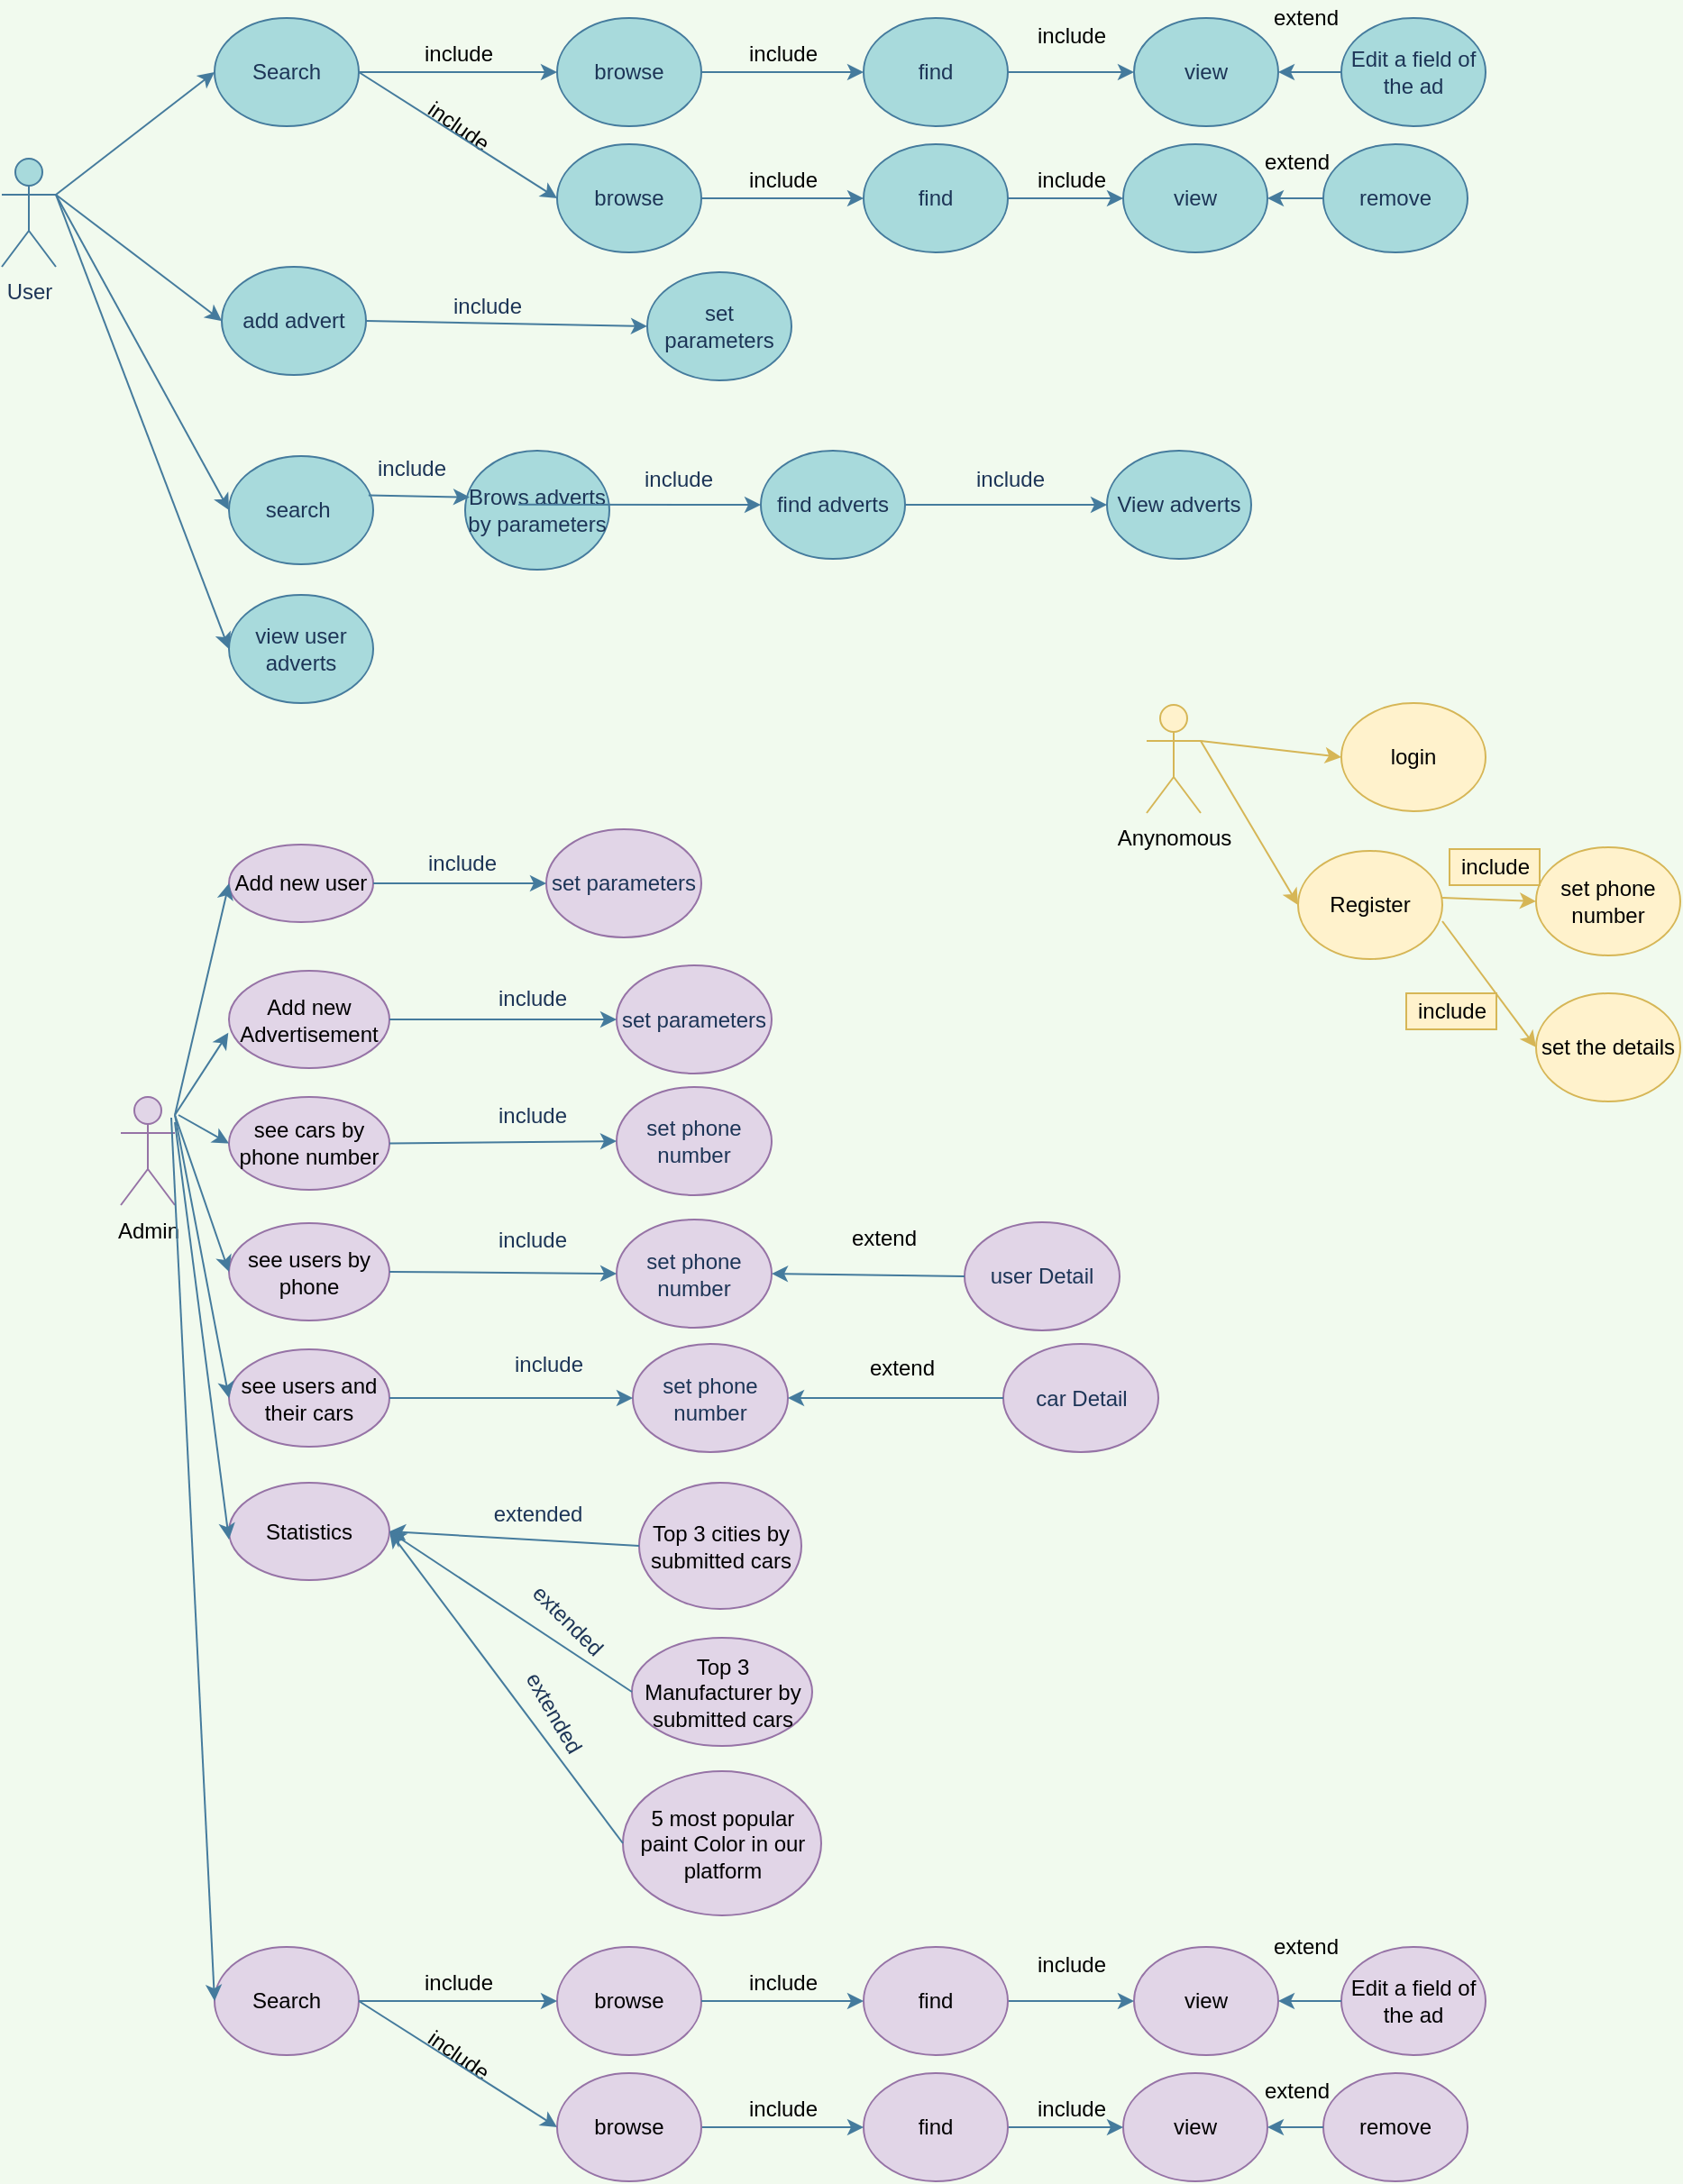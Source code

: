 <mxfile version="14.8.2" type="github">
  <diagram id="tswVuwicUbU1k4SYGEqR" name="Page-1">
    <mxGraphModel dx="1221" dy="522" grid="1" gridSize="10" guides="1" tooltips="1" connect="1" arrows="1" fold="1" page="1" pageScale="1" pageWidth="850" pageHeight="1100" background="#F1FAEE" math="0" shadow="0">
      <root>
        <mxCell id="0" />
        <mxCell id="1" parent="0" />
        <mxCell id="bs741uLaWHL2bu_HKlmw-3" value="User" style="shape=umlActor;verticalLabelPosition=bottom;verticalAlign=top;html=1;outlineConnect=0;fillColor=#A8DADC;strokeColor=#457B9D;fontColor=#1D3557;" parent="1" vertex="1">
          <mxGeometry x="102" y="88" width="30" height="60" as="geometry" />
        </mxCell>
        <mxCell id="bs741uLaWHL2bu_HKlmw-4" value="Admin" style="shape=umlActor;verticalLabelPosition=bottom;verticalAlign=top;html=1;outlineConnect=0;fillColor=#e1d5e7;strokeColor=#9673a6;" parent="1" vertex="1">
          <mxGeometry x="168" y="608.5" width="30" height="60" as="geometry" />
        </mxCell>
        <mxCell id="bs741uLaWHL2bu_HKlmw-12" value="Add new user" style="ellipse;whiteSpace=wrap;html=1;fillColor=#e1d5e7;strokeColor=#9673a6;" parent="1" vertex="1">
          <mxGeometry x="228" y="468.5" width="80" height="43" as="geometry" />
        </mxCell>
        <mxCell id="bs741uLaWHL2bu_HKlmw-13" value="Add new Advertisement" style="ellipse;whiteSpace=wrap;html=1;fillColor=#e1d5e7;strokeColor=#9673a6;" parent="1" vertex="1">
          <mxGeometry x="228" y="538.5" width="89" height="54" as="geometry" />
        </mxCell>
        <mxCell id="bs741uLaWHL2bu_HKlmw-14" value="see cars by phone number" style="ellipse;whiteSpace=wrap;html=1;fillColor=#e1d5e7;strokeColor=#9673a6;" parent="1" vertex="1">
          <mxGeometry x="228" y="608.5" width="89" height="51.5" as="geometry" />
        </mxCell>
        <mxCell id="bs741uLaWHL2bu_HKlmw-15" value="see users by phone" style="ellipse;whiteSpace=wrap;html=1;fillColor=#e1d5e7;strokeColor=#9673a6;" parent="1" vertex="1">
          <mxGeometry x="228" y="678.5" width="89" height="54" as="geometry" />
        </mxCell>
        <mxCell id="bs741uLaWHL2bu_HKlmw-16" value="see users and their cars" style="ellipse;whiteSpace=wrap;html=1;fillColor=#e1d5e7;strokeColor=#9673a6;" parent="1" vertex="1">
          <mxGeometry x="228" y="748.5" width="89" height="54" as="geometry" />
        </mxCell>
        <mxCell id="bs741uLaWHL2bu_HKlmw-18" value="Register" style="ellipse;whiteSpace=wrap;html=1;fillColor=#fff2cc;strokeColor=#d6b656;" parent="1" vertex="1">
          <mxGeometry x="821" y="472" width="80" height="60" as="geometry" />
        </mxCell>
        <mxCell id="bs741uLaWHL2bu_HKlmw-20" value="add advert" style="ellipse;whiteSpace=wrap;html=1;fillColor=#A8DADC;strokeColor=#457B9D;fontColor=#1D3557;" parent="1" vertex="1">
          <mxGeometry x="224" y="148" width="80" height="60" as="geometry" />
        </mxCell>
        <mxCell id="bs741uLaWHL2bu_HKlmw-21" value="search&amp;nbsp;" style="ellipse;whiteSpace=wrap;html=1;fillColor=#A8DADC;strokeColor=#457B9D;fontColor=#1D3557;" parent="1" vertex="1">
          <mxGeometry x="228" y="253" width="80" height="60" as="geometry" />
        </mxCell>
        <mxCell id="bs741uLaWHL2bu_HKlmw-25" value="" style="endArrow=classic;html=1;entryX=0;entryY=0.5;entryDx=0;entryDy=0;exitX=1;exitY=0.333;exitDx=0;exitDy=0;labelBackgroundColor=#F1FAEE;strokeColor=#457B9D;fontColor=#1D3557;exitPerimeter=0;" parent="1" source="bs741uLaWHL2bu_HKlmw-3" target="Sk61M5sw2czVdU3ApHa5-73" edge="1">
          <mxGeometry width="50" height="50" relative="1" as="geometry">
            <mxPoint x="186" y="110" as="sourcePoint" />
            <mxPoint x="215" y="50" as="targetPoint" />
          </mxGeometry>
        </mxCell>
        <mxCell id="bs741uLaWHL2bu_HKlmw-29" value="" style="endArrow=classic;html=1;entryX=0;entryY=0.5;entryDx=0;entryDy=0;exitX=1;exitY=0.333;exitDx=0;exitDy=0;labelBackgroundColor=#F1FAEE;strokeColor=#457B9D;fontColor=#1D3557;exitPerimeter=0;" parent="1" source="bs741uLaWHL2bu_HKlmw-3" target="bs741uLaWHL2bu_HKlmw-20" edge="1">
          <mxGeometry width="50" height="50" relative="1" as="geometry">
            <mxPoint x="186" y="110" as="sourcePoint" />
            <mxPoint x="286.72" y="80" as="targetPoint" />
          </mxGeometry>
        </mxCell>
        <mxCell id="bs741uLaWHL2bu_HKlmw-30" value="" style="endArrow=classic;html=1;exitX=1;exitY=0.333;exitDx=0;exitDy=0;entryX=0;entryY=0.5;entryDx=0;entryDy=0;labelBackgroundColor=#F1FAEE;strokeColor=#457B9D;fontColor=#1D3557;exitPerimeter=0;" parent="1" source="bs741uLaWHL2bu_HKlmw-3" target="bs741uLaWHL2bu_HKlmw-21" edge="1">
          <mxGeometry width="50" height="50" relative="1" as="geometry">
            <mxPoint x="186" y="110" as="sourcePoint" />
            <mxPoint x="251.0" y="170.5" as="targetPoint" />
          </mxGeometry>
        </mxCell>
        <mxCell id="bs741uLaWHL2bu_HKlmw-36" value="" style="endArrow=classic;html=1;labelBackgroundColor=#F1FAEE;strokeColor=#d6b656;fontColor=#1D3557;entryX=0;entryY=0.5;entryDx=0;entryDy=0;exitX=1;exitY=0.333;exitDx=0;exitDy=0;exitPerimeter=0;fillColor=#fff2cc;" parent="1" target="DUVo78RTMQmbti6cE1o_-12" edge="1" source="DUVo78RTMQmbti6cE1o_-9">
          <mxGeometry width="50" height="50" relative="1" as="geometry">
            <mxPoint x="785" y="420" as="sourcePoint" />
            <mxPoint x="825" y="422" as="targetPoint" />
          </mxGeometry>
        </mxCell>
        <mxCell id="bs741uLaWHL2bu_HKlmw-37" value="view" style="ellipse;whiteSpace=wrap;html=1;fillColor=#A8DADC;strokeColor=#457B9D;fontColor=#1D3557;" parent="1" vertex="1">
          <mxGeometry x="730" y="10" width="80" height="60" as="geometry" />
        </mxCell>
        <mxCell id="bs741uLaWHL2bu_HKlmw-39" value="" style="endArrow=classic;html=1;exitX=1;exitY=0.5;exitDx=0;exitDy=0;labelBackgroundColor=#F1FAEE;strokeColor=#457B9D;fontColor=#1D3557;entryX=0;entryY=0.5;entryDx=0;entryDy=0;" parent="1" source="Sk61M5sw2czVdU3ApHa5-71" target="bs741uLaWHL2bu_HKlmw-37" edge="1">
          <mxGeometry width="50" height="50" relative="1" as="geometry">
            <mxPoint x="380" y="45" as="sourcePoint" />
            <mxPoint x="540" y="40" as="targetPoint" />
          </mxGeometry>
        </mxCell>
        <mxCell id="bs741uLaWHL2bu_HKlmw-41" value="include" style="text;html=1;align=center;verticalAlign=middle;resizable=0;points=[];autosize=1;rotation=0;" parent="1" vertex="1">
          <mxGeometry x="670" y="10" width="50" height="20" as="geometry" />
        </mxCell>
        <mxCell id="bs741uLaWHL2bu_HKlmw-51" value="set parameters" style="ellipse;whiteSpace=wrap;html=1;fillColor=#A8DADC;strokeColor=#457B9D;fontColor=#1D3557;" parent="1" vertex="1">
          <mxGeometry x="460" y="151" width="80" height="60" as="geometry" />
        </mxCell>
        <mxCell id="bs741uLaWHL2bu_HKlmw-55" value="" style="endArrow=classic;html=1;entryX=0;entryY=0.5;entryDx=0;entryDy=0;exitX=1;exitY=0.5;exitDx=0;exitDy=0;labelBackgroundColor=#F1FAEE;strokeColor=#457B9D;fontColor=#1D3557;" parent="1" source="bs741uLaWHL2bu_HKlmw-20" target="bs741uLaWHL2bu_HKlmw-51" edge="1">
          <mxGeometry width="50" height="50" relative="1" as="geometry">
            <mxPoint x="389" y="180" as="sourcePoint" />
            <mxPoint x="488" y="248" as="targetPoint" />
          </mxGeometry>
        </mxCell>
        <mxCell id="bs741uLaWHL2bu_HKlmw-56" value="include" style="text;html=1;align=center;verticalAlign=middle;resizable=0;points=[];autosize=1;strokeColor=none;rotation=0;fontColor=#1D3557;" parent="1" vertex="1">
          <mxGeometry x="304" y="250" width="50" height="20" as="geometry" />
        </mxCell>
        <mxCell id="Sk61M5sw2czVdU3ApHa5-1" value="Brows adverts by parameters" style="ellipse;whiteSpace=wrap;html=1;fillColor=#A8DADC;strokeColor=#457B9D;fontColor=#1D3557;" parent="1" vertex="1">
          <mxGeometry x="359" y="250" width="80" height="66" as="geometry" />
        </mxCell>
        <mxCell id="Sk61M5sw2czVdU3ApHa5-3" value="find adverts" style="ellipse;whiteSpace=wrap;html=1;fillColor=#A8DADC;strokeColor=#457B9D;fontColor=#1D3557;" parent="1" vertex="1">
          <mxGeometry x="523" y="250" width="80" height="60" as="geometry" />
        </mxCell>
        <mxCell id="Sk61M5sw2czVdU3ApHa5-5" value="" style="endArrow=classic;html=1;exitX=1;exitY=0.5;exitDx=0;exitDy=0;labelBackgroundColor=#F1FAEE;strokeColor=#457B9D;fontColor=#1D3557;entryX=0;entryY=0.5;entryDx=0;entryDy=0;" parent="1" edge="1" target="Sk61M5sw2czVdU3ApHa5-3">
          <mxGeometry width="50" height="50" relative="1" as="geometry">
            <mxPoint x="388.5" y="279.86" as="sourcePoint" />
            <mxPoint x="428.5" y="280" as="targetPoint" />
          </mxGeometry>
        </mxCell>
        <mxCell id="Sk61M5sw2czVdU3ApHa5-6" value="include" style="text;html=1;align=center;verticalAlign=middle;resizable=0;points=[];autosize=1;strokeColor=none;rotation=0;fontColor=#1D3557;" parent="1" vertex="1">
          <mxGeometry x="452" y="256" width="50" height="20" as="geometry" />
        </mxCell>
        <mxCell id="Sk61M5sw2czVdU3ApHa5-7" value="include" style="text;html=1;align=center;verticalAlign=middle;resizable=0;points=[];autosize=1;strokeColor=none;rotation=0;fontColor=#1D3557;" parent="1" vertex="1">
          <mxGeometry x="346" y="160" width="50" height="20" as="geometry" />
        </mxCell>
        <mxCell id="Sk61M5sw2czVdU3ApHa5-8" value="" style="endArrow=classic;html=1;exitX=0.968;exitY=0.363;exitDx=0;exitDy=0;labelBackgroundColor=#F1FAEE;strokeColor=#457B9D;fontColor=#1D3557;entryX=0.031;entryY=0.391;entryDx=0;entryDy=0;entryPerimeter=0;exitPerimeter=0;" parent="1" target="Sk61M5sw2czVdU3ApHa5-1" edge="1" source="bs741uLaWHL2bu_HKlmw-21">
          <mxGeometry width="50" height="50" relative="1" as="geometry">
            <mxPoint x="259" y="300" as="sourcePoint" />
            <mxPoint x="330" y="304" as="targetPoint" />
          </mxGeometry>
        </mxCell>
        <mxCell id="Sk61M5sw2czVdU3ApHa5-9" value="View adverts" style="ellipse;whiteSpace=wrap;html=1;fillColor=#A8DADC;strokeColor=#457B9D;fontColor=#1D3557;" parent="1" vertex="1">
          <mxGeometry x="715" y="250" width="80" height="60" as="geometry" />
        </mxCell>
        <mxCell id="Sk61M5sw2czVdU3ApHa5-10" value="" style="endArrow=classic;html=1;exitX=1;exitY=0.5;exitDx=0;exitDy=0;labelBackgroundColor=#F1FAEE;strokeColor=#457B9D;fontColor=#1D3557;entryX=0;entryY=0.5;entryDx=0;entryDy=0;" parent="1" source="Sk61M5sw2czVdU3ApHa5-3" target="Sk61M5sw2czVdU3ApHa5-9" edge="1">
          <mxGeometry width="50" height="50" relative="1" as="geometry">
            <mxPoint x="448.5" y="325.76" as="sourcePoint" />
            <mxPoint x="468.5" y="356" as="targetPoint" />
          </mxGeometry>
        </mxCell>
        <mxCell id="Sk61M5sw2czVdU3ApHa5-12" value="set&amp;nbsp;phone number" style="ellipse;whiteSpace=wrap;html=1;fillColor=#fff2cc;strokeColor=#d6b656;" parent="1" vertex="1">
          <mxGeometry x="953" y="470" width="80" height="60" as="geometry" />
        </mxCell>
        <mxCell id="Sk61M5sw2czVdU3ApHa5-14" value="" style="endArrow=classic;html=1;labelBackgroundColor=#F1FAEE;strokeColor=#d6b656;fontColor=#1D3557;exitX=1;exitY=0.5;exitDx=0;exitDy=0;entryX=0;entryY=0.5;entryDx=0;entryDy=0;fillColor=#fff2cc;" parent="1" target="Sk61M5sw2czVdU3ApHa5-12" edge="1">
          <mxGeometry width="50" height="50" relative="1" as="geometry">
            <mxPoint x="901" y="498" as="sourcePoint" />
            <mxPoint x="953" y="507" as="targetPoint" />
          </mxGeometry>
        </mxCell>
        <mxCell id="Sk61M5sw2czVdU3ApHa5-15" value="include" style="text;html=1;align=center;verticalAlign=middle;resizable=0;points=[];autosize=1;strokeColor=#d6b656;rotation=0;fillColor=#fff2cc;" parent="1" vertex="1">
          <mxGeometry x="905" y="471" width="50" height="20" as="geometry" />
        </mxCell>
        <mxCell id="Sk61M5sw2czVdU3ApHa5-16" value="set the details" style="ellipse;whiteSpace=wrap;html=1;fillColor=#fff2cc;strokeColor=#d6b656;" parent="1" vertex="1">
          <mxGeometry x="953" y="551" width="80" height="60" as="geometry" />
        </mxCell>
        <mxCell id="Sk61M5sw2czVdU3ApHa5-20" value="include" style="text;html=1;align=center;verticalAlign=middle;resizable=0;points=[];autosize=1;strokeColor=#d6b656;rotation=0;fillColor=#fff2cc;" parent="1" vertex="1">
          <mxGeometry x="881" y="551" width="50" height="20" as="geometry" />
        </mxCell>
        <mxCell id="Sk61M5sw2czVdU3ApHa5-21" value="" style="endArrow=classic;html=1;entryX=0;entryY=0.5;entryDx=0;entryDy=0;labelBackgroundColor=#F1FAEE;strokeColor=#d6b656;fontColor=#1D3557;fillColor=#fff2cc;" parent="1" target="Sk61M5sw2czVdU3ApHa5-16" edge="1">
          <mxGeometry width="50" height="50" relative="1" as="geometry">
            <mxPoint x="901" y="511" as="sourcePoint" />
            <mxPoint x="920.553" y="679.91" as="targetPoint" />
          </mxGeometry>
        </mxCell>
        <mxCell id="Sk61M5sw2czVdU3ApHa5-38" value="" style="endArrow=classic;html=1;entryX=0;entryY=0.5;entryDx=0;entryDy=0;labelBackgroundColor=#F1FAEE;strokeColor=#457B9D;fontColor=#1D3557;" parent="1" target="bs741uLaWHL2bu_HKlmw-12" edge="1">
          <mxGeometry width="50" height="50" relative="1" as="geometry">
            <mxPoint x="198" y="618.5" as="sourcePoint" />
            <mxPoint x="250" y="688.5" as="targetPoint" />
          </mxGeometry>
        </mxCell>
        <mxCell id="Sk61M5sw2czVdU3ApHa5-39" value="" style="endArrow=classic;html=1;entryX=-0.004;entryY=0.636;entryDx=0;entryDy=0;labelBackgroundColor=#F1FAEE;strokeColor=#457B9D;fontColor=#1D3557;entryPerimeter=0;" parent="1" target="bs741uLaWHL2bu_HKlmw-13" edge="1">
          <mxGeometry width="50" height="50" relative="1" as="geometry">
            <mxPoint x="198" y="618.5" as="sourcePoint" />
            <mxPoint x="228" y="518.5" as="targetPoint" />
          </mxGeometry>
        </mxCell>
        <mxCell id="Sk61M5sw2czVdU3ApHa5-40" value="" style="endArrow=classic;html=1;entryX=0;entryY=0.5;entryDx=0;entryDy=0;labelBackgroundColor=#F1FAEE;strokeColor=#457B9D;fontColor=#1D3557;" parent="1" target="bs741uLaWHL2bu_HKlmw-14" edge="1">
          <mxGeometry width="50" height="50" relative="1" as="geometry">
            <mxPoint x="200" y="618.5" as="sourcePoint" />
            <mxPoint x="228.0" y="594.5" as="targetPoint" />
          </mxGeometry>
        </mxCell>
        <mxCell id="Sk61M5sw2czVdU3ApHa5-41" value="" style="endArrow=classic;html=1;entryX=0;entryY=0.5;entryDx=0;entryDy=0;labelBackgroundColor=#F1FAEE;strokeColor=#457B9D;fontColor=#1D3557;" parent="1" target="bs741uLaWHL2bu_HKlmw-15" edge="1">
          <mxGeometry width="50" height="50" relative="1" as="geometry">
            <mxPoint x="198" y="618.5" as="sourcePoint" />
            <mxPoint x="226" y="658.5" as="targetPoint" />
          </mxGeometry>
        </mxCell>
        <mxCell id="Sk61M5sw2czVdU3ApHa5-42" value="" style="endArrow=classic;html=1;entryX=0;entryY=0.5;entryDx=0;entryDy=0;labelBackgroundColor=#F1FAEE;strokeColor=#457B9D;fontColor=#1D3557;" parent="1" target="bs741uLaWHL2bu_HKlmw-16" edge="1">
          <mxGeometry width="50" height="50" relative="1" as="geometry">
            <mxPoint x="198" y="618.5" as="sourcePoint" />
            <mxPoint x="228" y="739.5" as="targetPoint" />
          </mxGeometry>
        </mxCell>
        <mxCell id="Sk61M5sw2czVdU3ApHa5-51" value="&lt;span style=&quot;color: rgb(29 , 53 , 87)&quot;&gt;set parameters&lt;/span&gt;" style="ellipse;whiteSpace=wrap;html=1;fillColor=#e1d5e7;strokeColor=#9673a6;" parent="1" vertex="1">
          <mxGeometry x="404" y="460" width="86" height="60" as="geometry" />
        </mxCell>
        <mxCell id="Sk61M5sw2czVdU3ApHa5-52" value="" style="endArrow=classic;html=1;labelBackgroundColor=#F1FAEE;strokeColor=#457B9D;fontColor=#1D3557;exitX=1;exitY=0.5;exitDx=0;exitDy=0;entryX=0;entryY=0.5;entryDx=0;entryDy=0;" parent="1" source="bs741uLaWHL2bu_HKlmw-12" target="Sk61M5sw2czVdU3ApHa5-51" edge="1">
          <mxGeometry width="50" height="50" relative="1" as="geometry">
            <mxPoint x="462" y="608.5" as="sourcePoint" />
            <mxPoint x="345" y="552.5" as="targetPoint" />
          </mxGeometry>
        </mxCell>
        <mxCell id="Sk61M5sw2czVdU3ApHa5-53" value="include" style="text;html=1;align=center;verticalAlign=middle;resizable=0;points=[];autosize=1;strokeColor=none;rotation=0;fontColor=#1D3557;" parent="1" vertex="1">
          <mxGeometry x="332" y="468.5" width="50" height="20" as="geometry" />
        </mxCell>
        <mxCell id="Sk61M5sw2czVdU3ApHa5-54" value="Statistics" style="ellipse;whiteSpace=wrap;html=1;fillColor=#e1d5e7;strokeColor=#9673a6;" parent="1" vertex="1">
          <mxGeometry x="228" y="822.5" width="89" height="54" as="geometry" />
        </mxCell>
        <mxCell id="Sk61M5sw2czVdU3ApHa5-55" value="" style="endArrow=classic;html=1;entryX=0;entryY=0.5;entryDx=0;entryDy=0;labelBackgroundColor=#F1FAEE;strokeColor=#457B9D;fontColor=#1D3557;" parent="1" edge="1">
          <mxGeometry width="50" height="50" relative="1" as="geometry">
            <mxPoint x="198" y="622.5" as="sourcePoint" />
            <mxPoint x="228.0" y="854" as="targetPoint" />
          </mxGeometry>
        </mxCell>
        <mxCell id="Sk61M5sw2czVdU3ApHa5-56" value="Top 3 cities by submitted cars" style="ellipse;whiteSpace=wrap;html=1;fillColor=#e1d5e7;strokeColor=#9673a6;" parent="1" vertex="1">
          <mxGeometry x="455.5" y="822.5" width="90" height="70" as="geometry" />
        </mxCell>
        <mxCell id="Sk61M5sw2czVdU3ApHa5-57" value="Top 3 Manufacturer by submitted cars" style="ellipse;whiteSpace=wrap;html=1;fillColor=#e1d5e7;strokeColor=#9673a6;" parent="1" vertex="1">
          <mxGeometry x="451.5" y="908.5" width="100" height="60" as="geometry" />
        </mxCell>
        <mxCell id="Sk61M5sw2czVdU3ApHa5-58" value="5 most popular paint Color in our platform" style="ellipse;whiteSpace=wrap;html=1;fillColor=#e1d5e7;strokeColor=#9673a6;" parent="1" vertex="1">
          <mxGeometry x="446.5" y="982.5" width="110" height="80" as="geometry" />
        </mxCell>
        <mxCell id="Sk61M5sw2czVdU3ApHa5-60" value="" style="endArrow=classic;html=1;fontColor=#1D3557;strokeColor=#457B9D;fillColor=#A8DADC;exitX=0;exitY=0.5;exitDx=0;exitDy=0;entryX=1;entryY=0.5;entryDx=0;entryDy=0;" parent="1" source="Sk61M5sw2czVdU3ApHa5-56" target="Sk61M5sw2czVdU3ApHa5-54" edge="1">
          <mxGeometry width="50" height="50" relative="1" as="geometry">
            <mxPoint x="369" y="762.5" as="sourcePoint" />
            <mxPoint x="419" y="712.5" as="targetPoint" />
          </mxGeometry>
        </mxCell>
        <mxCell id="Sk61M5sw2czVdU3ApHa5-61" value="" style="endArrow=classic;html=1;fontColor=#1D3557;strokeColor=#457B9D;fillColor=#A8DADC;exitX=0;exitY=0.5;exitDx=0;exitDy=0;entryX=1;entryY=0.5;entryDx=0;entryDy=0;" parent="1" source="Sk61M5sw2czVdU3ApHa5-57" target="Sk61M5sw2czVdU3ApHa5-54" edge="1">
          <mxGeometry width="50" height="50" relative="1" as="geometry">
            <mxPoint x="422" y="872.5" as="sourcePoint" />
            <mxPoint x="292.0" y="954.5" as="targetPoint" />
          </mxGeometry>
        </mxCell>
        <mxCell id="Sk61M5sw2czVdU3ApHa5-62" value="" style="endArrow=classic;html=1;fontColor=#1D3557;strokeColor=#457B9D;fillColor=#A8DADC;exitX=0;exitY=0.5;exitDx=0;exitDy=0;entryX=1;entryY=0.5;entryDx=0;entryDy=0;" parent="1" source="Sk61M5sw2czVdU3ApHa5-58" target="Sk61M5sw2czVdU3ApHa5-54" edge="1">
          <mxGeometry width="50" height="50" relative="1" as="geometry">
            <mxPoint x="417" y="942.5" as="sourcePoint" />
            <mxPoint x="291.0" y="943.5" as="targetPoint" />
          </mxGeometry>
        </mxCell>
        <mxCell id="Sk61M5sw2czVdU3ApHa5-63" value="extended" style="text;html=1;align=center;verticalAlign=middle;resizable=0;points=[];autosize=1;strokeColor=none;rotation=0;fontColor=#1D3557;" parent="1" vertex="1">
          <mxGeometry x="364" y="830" width="70" height="20" as="geometry" />
        </mxCell>
        <mxCell id="Sk61M5sw2czVdU3ApHa5-64" value="extended" style="text;html=1;align=center;verticalAlign=middle;resizable=0;points=[];autosize=1;strokeColor=none;rotation=45;fontColor=#1D3557;" parent="1" vertex="1">
          <mxGeometry x="381" y="888.5" width="70" height="20" as="geometry" />
        </mxCell>
        <mxCell id="Sk61M5sw2czVdU3ApHa5-65" value="extended" style="text;html=1;align=center;verticalAlign=middle;resizable=0;points=[];autosize=1;strokeColor=none;rotation=60;fontColor=#1D3557;" parent="1" vertex="1">
          <mxGeometry x="373" y="940" width="70" height="20" as="geometry" />
        </mxCell>
        <mxCell id="Sk61M5sw2czVdU3ApHa5-71" value="find" style="ellipse;whiteSpace=wrap;html=1;fillColor=#A8DADC;strokeColor=#457B9D;fontColor=#1D3557;" parent="1" vertex="1">
          <mxGeometry x="580" y="10" width="80" height="60" as="geometry" />
        </mxCell>
        <mxCell id="Sk61M5sw2czVdU3ApHa5-72" value="browse" style="ellipse;whiteSpace=wrap;html=1;fillColor=#A8DADC;strokeColor=#457B9D;fontColor=#1D3557;" parent="1" vertex="1">
          <mxGeometry x="410" y="10" width="80" height="60" as="geometry" />
        </mxCell>
        <mxCell id="Sk61M5sw2czVdU3ApHa5-73" value="Search" style="ellipse;whiteSpace=wrap;html=1;fillColor=#A8DADC;strokeColor=#457B9D;fontColor=#1D3557;" parent="1" vertex="1">
          <mxGeometry x="220" y="10" width="80" height="60" as="geometry" />
        </mxCell>
        <mxCell id="Sk61M5sw2czVdU3ApHa5-75" value="" style="endArrow=classic;html=1;entryX=0;entryY=0.5;entryDx=0;entryDy=0;labelBackgroundColor=#F1FAEE;strokeColor=#457B9D;fontColor=#1D3557;" parent="1" target="Sk61M5sw2czVdU3ApHa5-72" edge="1">
          <mxGeometry width="50" height="50" relative="1" as="geometry">
            <mxPoint x="300" y="40" as="sourcePoint" />
            <mxPoint x="345" y="-40" as="targetPoint" />
          </mxGeometry>
        </mxCell>
        <mxCell id="Sk61M5sw2czVdU3ApHa5-76" value="" style="endArrow=classic;html=1;exitX=1;exitY=0.5;exitDx=0;exitDy=0;labelBackgroundColor=#F1FAEE;strokeColor=#457B9D;fontColor=#1D3557;entryX=0;entryY=0.5;entryDx=0;entryDy=0;" parent="1" source="Sk61M5sw2czVdU3ApHa5-72" target="Sk61M5sw2czVdU3ApHa5-71" edge="1">
          <mxGeometry width="50" height="50" relative="1" as="geometry">
            <mxPoint x="566" y="49.17" as="sourcePoint" />
            <mxPoint x="496" y="49.17" as="targetPoint" />
          </mxGeometry>
        </mxCell>
        <mxCell id="Sk61M5sw2czVdU3ApHa5-77" value="include" style="text;html=1;align=center;verticalAlign=middle;resizable=0;points=[];autosize=1;rotation=0;" parent="1" vertex="1">
          <mxGeometry x="510" y="20" width="50" height="20" as="geometry" />
        </mxCell>
        <mxCell id="Sk61M5sw2czVdU3ApHa5-78" value="include" style="text;html=1;align=center;verticalAlign=middle;resizable=0;points=[];autosize=1;rotation=0;" parent="1" vertex="1">
          <mxGeometry x="330" y="20" width="50" height="20" as="geometry" />
        </mxCell>
        <mxCell id="Sk61M5sw2czVdU3ApHa5-79" value="include" style="text;html=1;align=center;verticalAlign=middle;resizable=0;points=[];autosize=1;rotation=35;" parent="1" vertex="1">
          <mxGeometry x="330" y="60" width="50" height="20" as="geometry" />
        </mxCell>
        <mxCell id="Sk61M5sw2czVdU3ApHa5-81" value="view" style="ellipse;whiteSpace=wrap;html=1;fillColor=#A8DADC;strokeColor=#457B9D;fontColor=#1D3557;" parent="1" vertex="1">
          <mxGeometry x="724" y="80" width="80" height="60" as="geometry" />
        </mxCell>
        <mxCell id="Sk61M5sw2czVdU3ApHa5-82" value="" style="endArrow=classic;html=1;labelBackgroundColor=#F1FAEE;strokeColor=#457B9D;fontColor=#1D3557;entryX=0;entryY=0.5;entryDx=0;entryDy=0;exitX=1;exitY=0.5;exitDx=0;exitDy=0;" parent="1" source="Sk61M5sw2czVdU3ApHa5-83" target="Sk61M5sw2czVdU3ApHa5-81" edge="1">
          <mxGeometry width="50" height="50" relative="1" as="geometry">
            <mxPoint x="690" y="160" as="sourcePoint" />
            <mxPoint x="452" y="110" as="targetPoint" />
          </mxGeometry>
        </mxCell>
        <mxCell id="Sk61M5sw2czVdU3ApHa5-83" value="find" style="ellipse;whiteSpace=wrap;html=1;fillColor=#A8DADC;strokeColor=#457B9D;fontColor=#1D3557;" parent="1" vertex="1">
          <mxGeometry x="580" y="80" width="80" height="60" as="geometry" />
        </mxCell>
        <mxCell id="Sk61M5sw2czVdU3ApHa5-84" value="" style="endArrow=classic;html=1;labelBackgroundColor=#F1FAEE;strokeColor=#457B9D;fontColor=#1D3557;entryX=0;entryY=0.5;entryDx=0;entryDy=0;exitX=1;exitY=0.5;exitDx=0;exitDy=0;" parent="1" source="Sk61M5sw2czVdU3ApHa5-85" target="Sk61M5sw2czVdU3ApHa5-83" edge="1">
          <mxGeometry width="50" height="50" relative="1" as="geometry">
            <mxPoint x="570" y="140" as="sourcePoint" />
            <mxPoint x="408" y="119.17" as="targetPoint" />
          </mxGeometry>
        </mxCell>
        <mxCell id="Sk61M5sw2czVdU3ApHa5-85" value="browse" style="ellipse;whiteSpace=wrap;html=1;fillColor=#A8DADC;strokeColor=#457B9D;fontColor=#1D3557;" parent="1" vertex="1">
          <mxGeometry x="410" y="80" width="80" height="60" as="geometry" />
        </mxCell>
        <mxCell id="Sk61M5sw2czVdU3ApHa5-86" value="" style="endArrow=classic;html=1;labelBackgroundColor=#F1FAEE;strokeColor=#457B9D;fontColor=#1D3557;entryX=0;entryY=0.5;entryDx=0;entryDy=0;exitX=1;exitY=0.5;exitDx=0;exitDy=0;" parent="1" source="Sk61M5sw2czVdU3ApHa5-73" target="Sk61M5sw2czVdU3ApHa5-85" edge="1">
          <mxGeometry width="50" height="50" relative="1" as="geometry">
            <mxPoint x="280" y="90" as="sourcePoint" />
            <mxPoint x="275" y="100" as="targetPoint" />
          </mxGeometry>
        </mxCell>
        <mxCell id="Sk61M5sw2czVdU3ApHa5-87" value="include" style="text;html=1;align=center;verticalAlign=middle;resizable=0;points=[];autosize=1;rotation=0;" parent="1" vertex="1">
          <mxGeometry x="510" y="90" width="50" height="20" as="geometry" />
        </mxCell>
        <mxCell id="Sk61M5sw2czVdU3ApHa5-88" value="include" style="text;html=1;align=center;verticalAlign=middle;resizable=0;points=[];autosize=1;rotation=0;" parent="1" vertex="1">
          <mxGeometry x="670" y="90" width="50" height="20" as="geometry" />
        </mxCell>
        <mxCell id="DUVo78RTMQmbti6cE1o_-1" value="Edit a field of the ad" style="ellipse;whiteSpace=wrap;html=1;fillColor=#A8DADC;strokeColor=#457B9D;fontColor=#1D3557;" vertex="1" parent="1">
          <mxGeometry x="845" y="10" width="80" height="60" as="geometry" />
        </mxCell>
        <mxCell id="DUVo78RTMQmbti6cE1o_-3" value="" style="endArrow=classic;html=1;exitX=0;exitY=0.5;exitDx=0;exitDy=0;labelBackgroundColor=#F1FAEE;strokeColor=#457B9D;fontColor=#1D3557;entryX=1;entryY=0.5;entryDx=0;entryDy=0;" edge="1" parent="1" source="DUVo78RTMQmbti6cE1o_-1" target="bs741uLaWHL2bu_HKlmw-37">
          <mxGeometry width="50" height="50" relative="1" as="geometry">
            <mxPoint x="850" y="79.17" as="sourcePoint" />
            <mxPoint x="780" y="79.17" as="targetPoint" />
          </mxGeometry>
        </mxCell>
        <mxCell id="DUVo78RTMQmbti6cE1o_-4" value="extend" style="text;html=1;align=center;verticalAlign=middle;resizable=0;points=[];autosize=1;rotation=0;" vertex="1" parent="1">
          <mxGeometry x="800" width="50" height="20" as="geometry" />
        </mxCell>
        <mxCell id="DUVo78RTMQmbti6cE1o_-5" value="remove" style="ellipse;whiteSpace=wrap;html=1;fillColor=#A8DADC;strokeColor=#457B9D;fontColor=#1D3557;" vertex="1" parent="1">
          <mxGeometry x="835" y="80" width="80" height="60" as="geometry" />
        </mxCell>
        <mxCell id="DUVo78RTMQmbti6cE1o_-6" value="" style="endArrow=classic;html=1;exitX=0;exitY=0.5;exitDx=0;exitDy=0;labelBackgroundColor=#F1FAEE;strokeColor=#457B9D;fontColor=#1D3557;entryX=1;entryY=0.5;entryDx=0;entryDy=0;" edge="1" parent="1" source="DUVo78RTMQmbti6cE1o_-5" target="Sk61M5sw2czVdU3ApHa5-81">
          <mxGeometry width="50" height="50" relative="1" as="geometry">
            <mxPoint x="835" y="137.58" as="sourcePoint" />
            <mxPoint x="800" y="137.58" as="targetPoint" />
          </mxGeometry>
        </mxCell>
        <mxCell id="DUVo78RTMQmbti6cE1o_-7" value="extend" style="text;html=1;align=center;verticalAlign=middle;resizable=0;points=[];autosize=1;rotation=0;" vertex="1" parent="1">
          <mxGeometry x="795" y="80" width="50" height="20" as="geometry" />
        </mxCell>
        <mxCell id="DUVo78RTMQmbti6cE1o_-8" value="include" style="text;html=1;align=center;verticalAlign=middle;resizable=0;points=[];autosize=1;strokeColor=none;rotation=0;fontColor=#1D3557;" vertex="1" parent="1">
          <mxGeometry x="636" y="256" width="50" height="20" as="geometry" />
        </mxCell>
        <mxCell id="DUVo78RTMQmbti6cE1o_-9" value="Anynomous" style="shape=umlActor;verticalLabelPosition=bottom;verticalAlign=top;html=1;outlineConnect=0;fillColor=#fff2cc;strokeColor=#d6b656;" vertex="1" parent="1">
          <mxGeometry x="737" y="391" width="30" height="60" as="geometry" />
        </mxCell>
        <mxCell id="DUVo78RTMQmbti6cE1o_-12" value="login" style="ellipse;whiteSpace=wrap;html=1;fillColor=#fff2cc;strokeColor=#d6b656;" vertex="1" parent="1">
          <mxGeometry x="845" y="390" width="80" height="60" as="geometry" />
        </mxCell>
        <mxCell id="DUVo78RTMQmbti6cE1o_-13" value="" style="endArrow=classic;html=1;labelBackgroundColor=#F1FAEE;strokeColor=#d6b656;fontColor=#1D3557;entryX=0;entryY=0.5;entryDx=0;entryDy=0;exitX=1;exitY=0.333;exitDx=0;exitDy=0;exitPerimeter=0;fillColor=#fff2cc;" edge="1" parent="1" source="DUVo78RTMQmbti6cE1o_-9" target="bs741uLaWHL2bu_HKlmw-18">
          <mxGeometry width="50" height="50" relative="1" as="geometry">
            <mxPoint x="815.5" y="460" as="sourcePoint" />
            <mxPoint x="855" y="430" as="targetPoint" />
          </mxGeometry>
        </mxCell>
        <mxCell id="DUVo78RTMQmbti6cE1o_-14" value="view user adverts" style="ellipse;whiteSpace=wrap;html=1;fillColor=#A8DADC;strokeColor=#457B9D;fontColor=#1D3557;" vertex="1" parent="1">
          <mxGeometry x="228" y="330" width="80" height="60" as="geometry" />
        </mxCell>
        <mxCell id="DUVo78RTMQmbti6cE1o_-15" value="" style="endArrow=classic;html=1;exitX=1;exitY=0.333;exitDx=0;exitDy=0;entryX=0;entryY=0.5;entryDx=0;entryDy=0;labelBackgroundColor=#F1FAEE;strokeColor=#457B9D;fontColor=#1D3557;exitPerimeter=0;" edge="1" parent="1" source="bs741uLaWHL2bu_HKlmw-3" target="DUVo78RTMQmbti6cE1o_-14">
          <mxGeometry width="50" height="50" relative="1" as="geometry">
            <mxPoint x="73.5" y="205" as="sourcePoint" />
            <mxPoint x="160.5" y="353" as="targetPoint" />
          </mxGeometry>
        </mxCell>
        <mxCell id="DUVo78RTMQmbti6cE1o_-17" value="&lt;span style=&quot;color: rgb(29 , 53 , 87)&quot;&gt;set parameters&lt;/span&gt;" style="ellipse;whiteSpace=wrap;html=1;fillColor=#e1d5e7;strokeColor=#9673a6;" vertex="1" parent="1">
          <mxGeometry x="443" y="535.5" width="86" height="60" as="geometry" />
        </mxCell>
        <mxCell id="DUVo78RTMQmbti6cE1o_-18" value="" style="endArrow=classic;html=1;labelBackgroundColor=#F1FAEE;strokeColor=#457B9D;fontColor=#1D3557;exitX=1;exitY=0.5;exitDx=0;exitDy=0;entryX=0;entryY=0.5;entryDx=0;entryDy=0;" edge="1" parent="1" target="DUVo78RTMQmbti6cE1o_-17" source="bs741uLaWHL2bu_HKlmw-13">
          <mxGeometry width="50" height="50" relative="1" as="geometry">
            <mxPoint x="347" y="565.5" as="sourcePoint" />
            <mxPoint x="384" y="628" as="targetPoint" />
          </mxGeometry>
        </mxCell>
        <mxCell id="DUVo78RTMQmbti6cE1o_-19" value="include" style="text;html=1;align=center;verticalAlign=middle;resizable=0;points=[];autosize=1;strokeColor=none;rotation=0;fontColor=#1D3557;" vertex="1" parent="1">
          <mxGeometry x="371" y="544" width="50" height="20" as="geometry" />
        </mxCell>
        <mxCell id="DUVo78RTMQmbti6cE1o_-20" value="&lt;span style=&quot;color: rgb(29 , 53 , 87)&quot;&gt;set phone number&lt;/span&gt;" style="ellipse;whiteSpace=wrap;html=1;fillColor=#e1d5e7;strokeColor=#9673a6;" vertex="1" parent="1">
          <mxGeometry x="443" y="603" width="86" height="60" as="geometry" />
        </mxCell>
        <mxCell id="DUVo78RTMQmbti6cE1o_-21" value="include" style="text;html=1;align=center;verticalAlign=middle;resizable=0;points=[];autosize=1;strokeColor=none;rotation=0;fontColor=#1D3557;" vertex="1" parent="1">
          <mxGeometry x="371" y="608.5" width="50" height="20" as="geometry" />
        </mxCell>
        <mxCell id="DUVo78RTMQmbti6cE1o_-22" value="" style="endArrow=classic;html=1;labelBackgroundColor=#F1FAEE;strokeColor=#457B9D;fontColor=#1D3557;exitX=1;exitY=0.5;exitDx=0;exitDy=0;entryX=0;entryY=0.5;entryDx=0;entryDy=0;" edge="1" parent="1" source="bs741uLaWHL2bu_HKlmw-14" target="DUVo78RTMQmbti6cE1o_-20">
          <mxGeometry width="50" height="50" relative="1" as="geometry">
            <mxPoint x="320.5" y="659" as="sourcePoint" />
            <mxPoint x="446.5" y="659" as="targetPoint" />
          </mxGeometry>
        </mxCell>
        <mxCell id="DUVo78RTMQmbti6cE1o_-23" value="&lt;span style=&quot;color: rgb(29 , 53 , 87)&quot;&gt;set phone number&lt;/span&gt;" style="ellipse;whiteSpace=wrap;html=1;fillColor=#e1d5e7;strokeColor=#9673a6;" vertex="1" parent="1">
          <mxGeometry x="443" y="676.5" width="86" height="60" as="geometry" />
        </mxCell>
        <mxCell id="DUVo78RTMQmbti6cE1o_-24" value="include" style="text;html=1;align=center;verticalAlign=middle;resizable=0;points=[];autosize=1;strokeColor=none;rotation=0;fontColor=#1D3557;" vertex="1" parent="1">
          <mxGeometry x="371" y="678" width="50" height="20" as="geometry" />
        </mxCell>
        <mxCell id="DUVo78RTMQmbti6cE1o_-25" value="" style="endArrow=classic;html=1;labelBackgroundColor=#F1FAEE;strokeColor=#457B9D;fontColor=#1D3557;entryX=0;entryY=0.5;entryDx=0;entryDy=0;exitX=1;exitY=0.5;exitDx=0;exitDy=0;" edge="1" parent="1" target="DUVo78RTMQmbti6cE1o_-23" source="bs741uLaWHL2bu_HKlmw-15">
          <mxGeometry width="50" height="50" relative="1" as="geometry">
            <mxPoint x="346" y="730" as="sourcePoint" />
            <mxPoint x="446.5" y="728.5" as="targetPoint" />
          </mxGeometry>
        </mxCell>
        <mxCell id="DUVo78RTMQmbti6cE1o_-26" value="&lt;span style=&quot;color: rgb(29 , 53 , 87)&quot;&gt;user Detail&lt;/span&gt;" style="ellipse;whiteSpace=wrap;html=1;fillColor=#e1d5e7;strokeColor=#9673a6;" vertex="1" parent="1">
          <mxGeometry x="636" y="678" width="86" height="60" as="geometry" />
        </mxCell>
        <mxCell id="DUVo78RTMQmbti6cE1o_-27" value="" style="endArrow=classic;html=1;labelBackgroundColor=#F1FAEE;strokeColor=#457B9D;fontColor=#1D3557;entryX=1;entryY=0.5;entryDx=0;entryDy=0;exitX=0;exitY=0.5;exitDx=0;exitDy=0;" edge="1" parent="1" source="DUVo78RTMQmbti6cE1o_-26" target="DUVo78RTMQmbti6cE1o_-23">
          <mxGeometry width="50" height="50" relative="1" as="geometry">
            <mxPoint x="616" y="720" as="sourcePoint" />
            <mxPoint x="602" y="776" as="targetPoint" />
          </mxGeometry>
        </mxCell>
        <mxCell id="DUVo78RTMQmbti6cE1o_-28" value="extend" style="text;html=1;align=center;verticalAlign=middle;resizable=0;points=[];autosize=1;rotation=0;" vertex="1" parent="1">
          <mxGeometry x="566" y="676.5" width="50" height="20" as="geometry" />
        </mxCell>
        <mxCell id="DUVo78RTMQmbti6cE1o_-29" value="&lt;span style=&quot;color: rgb(29 , 53 , 87)&quot;&gt;set phone number&lt;/span&gt;" style="ellipse;whiteSpace=wrap;html=1;fillColor=#e1d5e7;strokeColor=#9673a6;" vertex="1" parent="1">
          <mxGeometry x="452" y="745.5" width="86" height="60" as="geometry" />
        </mxCell>
        <mxCell id="DUVo78RTMQmbti6cE1o_-30" value="include" style="text;html=1;align=center;verticalAlign=middle;resizable=0;points=[];autosize=1;strokeColor=none;rotation=0;fontColor=#1D3557;" vertex="1" parent="1">
          <mxGeometry x="380" y="747" width="50" height="20" as="geometry" />
        </mxCell>
        <mxCell id="DUVo78RTMQmbti6cE1o_-31" value="" style="endArrow=classic;html=1;labelBackgroundColor=#F1FAEE;strokeColor=#457B9D;fontColor=#1D3557;entryX=0;entryY=0.5;entryDx=0;entryDy=0;exitX=1;exitY=0.5;exitDx=0;exitDy=0;" edge="1" parent="1" target="DUVo78RTMQmbti6cE1o_-29" source="bs741uLaWHL2bu_HKlmw-16">
          <mxGeometry width="50" height="50" relative="1" as="geometry">
            <mxPoint x="326" y="774.5" as="sourcePoint" />
            <mxPoint x="455.5" y="797.5" as="targetPoint" />
          </mxGeometry>
        </mxCell>
        <mxCell id="DUVo78RTMQmbti6cE1o_-32" value="&lt;span style=&quot;color: rgb(29 , 53 , 87)&quot;&gt;car Detail&lt;/span&gt;" style="ellipse;whiteSpace=wrap;html=1;fillColor=#e1d5e7;strokeColor=#9673a6;" vertex="1" parent="1">
          <mxGeometry x="657.5" y="745.5" width="86" height="60" as="geometry" />
        </mxCell>
        <mxCell id="DUVo78RTMQmbti6cE1o_-33" value="" style="endArrow=classic;html=1;labelBackgroundColor=#F1FAEE;strokeColor=#457B9D;fontColor=#1D3557;entryX=1;entryY=0.5;entryDx=0;entryDy=0;exitX=0;exitY=0.5;exitDx=0;exitDy=0;" edge="1" parent="1" source="DUVo78RTMQmbti6cE1o_-32" target="DUVo78RTMQmbti6cE1o_-29">
          <mxGeometry width="50" height="50" relative="1" as="geometry">
            <mxPoint x="643.5" y="792" as="sourcePoint" />
            <mxPoint x="556.5" y="778.5" as="targetPoint" />
          </mxGeometry>
        </mxCell>
        <mxCell id="DUVo78RTMQmbti6cE1o_-34" value="extend" style="text;html=1;align=center;verticalAlign=middle;resizable=0;points=[];autosize=1;rotation=0;" vertex="1" parent="1">
          <mxGeometry x="576" y="748.5" width="50" height="20" as="geometry" />
        </mxCell>
        <mxCell id="DUVo78RTMQmbti6cE1o_-35" value="view" style="ellipse;whiteSpace=wrap;html=1;fillColor=#e1d5e7;strokeColor=#9673a6;" vertex="1" parent="1">
          <mxGeometry x="730" y="1080" width="80" height="60" as="geometry" />
        </mxCell>
        <mxCell id="DUVo78RTMQmbti6cE1o_-36" value="" style="endArrow=classic;html=1;exitX=1;exitY=0.5;exitDx=0;exitDy=0;labelBackgroundColor=#F1FAEE;strokeColor=#457B9D;fontColor=#1D3557;entryX=0;entryY=0.5;entryDx=0;entryDy=0;" edge="1" parent="1" source="DUVo78RTMQmbti6cE1o_-38" target="DUVo78RTMQmbti6cE1o_-35">
          <mxGeometry width="50" height="50" relative="1" as="geometry">
            <mxPoint x="380" y="1115" as="sourcePoint" />
            <mxPoint x="540" y="1110" as="targetPoint" />
          </mxGeometry>
        </mxCell>
        <mxCell id="DUVo78RTMQmbti6cE1o_-37" value="include" style="text;html=1;align=center;verticalAlign=middle;resizable=0;points=[];autosize=1;rotation=0;" vertex="1" parent="1">
          <mxGeometry x="670" y="1080" width="50" height="20" as="geometry" />
        </mxCell>
        <mxCell id="DUVo78RTMQmbti6cE1o_-38" value="find" style="ellipse;whiteSpace=wrap;html=1;fillColor=#e1d5e7;strokeColor=#9673a6;" vertex="1" parent="1">
          <mxGeometry x="580" y="1080" width="80" height="60" as="geometry" />
        </mxCell>
        <mxCell id="DUVo78RTMQmbti6cE1o_-39" value="browse" style="ellipse;whiteSpace=wrap;html=1;fillColor=#e1d5e7;strokeColor=#9673a6;" vertex="1" parent="1">
          <mxGeometry x="410" y="1080" width="80" height="60" as="geometry" />
        </mxCell>
        <mxCell id="DUVo78RTMQmbti6cE1o_-40" value="Search" style="ellipse;whiteSpace=wrap;html=1;fillColor=#e1d5e7;strokeColor=#9673a6;" vertex="1" parent="1">
          <mxGeometry x="220" y="1080" width="80" height="60" as="geometry" />
        </mxCell>
        <mxCell id="DUVo78RTMQmbti6cE1o_-41" value="" style="endArrow=classic;html=1;entryX=0;entryY=0.5;entryDx=0;entryDy=0;labelBackgroundColor=#F1FAEE;strokeColor=#457B9D;fontColor=#1D3557;" edge="1" parent="1" target="DUVo78RTMQmbti6cE1o_-39">
          <mxGeometry width="50" height="50" relative="1" as="geometry">
            <mxPoint x="300" y="1110" as="sourcePoint" />
            <mxPoint x="345" y="1030" as="targetPoint" />
          </mxGeometry>
        </mxCell>
        <mxCell id="DUVo78RTMQmbti6cE1o_-42" value="" style="endArrow=classic;html=1;exitX=1;exitY=0.5;exitDx=0;exitDy=0;labelBackgroundColor=#F1FAEE;strokeColor=#457B9D;fontColor=#1D3557;entryX=0;entryY=0.5;entryDx=0;entryDy=0;" edge="1" parent="1" source="DUVo78RTMQmbti6cE1o_-39" target="DUVo78RTMQmbti6cE1o_-38">
          <mxGeometry width="50" height="50" relative="1" as="geometry">
            <mxPoint x="566" y="1119.17" as="sourcePoint" />
            <mxPoint x="496" y="1119.17" as="targetPoint" />
          </mxGeometry>
        </mxCell>
        <mxCell id="DUVo78RTMQmbti6cE1o_-43" value="include" style="text;html=1;align=center;verticalAlign=middle;resizable=0;points=[];autosize=1;rotation=0;" vertex="1" parent="1">
          <mxGeometry x="510" y="1090" width="50" height="20" as="geometry" />
        </mxCell>
        <mxCell id="DUVo78RTMQmbti6cE1o_-44" value="include" style="text;html=1;align=center;verticalAlign=middle;resizable=0;points=[];autosize=1;rotation=0;" vertex="1" parent="1">
          <mxGeometry x="330" y="1090" width="50" height="20" as="geometry" />
        </mxCell>
        <mxCell id="DUVo78RTMQmbti6cE1o_-45" value="include" style="text;html=1;align=center;verticalAlign=middle;resizable=0;points=[];autosize=1;rotation=35;" vertex="1" parent="1">
          <mxGeometry x="330" y="1130" width="50" height="20" as="geometry" />
        </mxCell>
        <mxCell id="DUVo78RTMQmbti6cE1o_-46" value="view" style="ellipse;whiteSpace=wrap;html=1;fillColor=#e1d5e7;strokeColor=#9673a6;" vertex="1" parent="1">
          <mxGeometry x="724" y="1150" width="80" height="60" as="geometry" />
        </mxCell>
        <mxCell id="DUVo78RTMQmbti6cE1o_-47" value="" style="endArrow=classic;html=1;labelBackgroundColor=#F1FAEE;strokeColor=#457B9D;fontColor=#1D3557;entryX=0;entryY=0.5;entryDx=0;entryDy=0;exitX=1;exitY=0.5;exitDx=0;exitDy=0;" edge="1" parent="1" source="DUVo78RTMQmbti6cE1o_-48" target="DUVo78RTMQmbti6cE1o_-46">
          <mxGeometry width="50" height="50" relative="1" as="geometry">
            <mxPoint x="690" y="1230" as="sourcePoint" />
            <mxPoint x="452" y="1180" as="targetPoint" />
          </mxGeometry>
        </mxCell>
        <mxCell id="DUVo78RTMQmbti6cE1o_-48" value="find" style="ellipse;whiteSpace=wrap;html=1;fillColor=#e1d5e7;strokeColor=#9673a6;" vertex="1" parent="1">
          <mxGeometry x="580" y="1150" width="80" height="60" as="geometry" />
        </mxCell>
        <mxCell id="DUVo78RTMQmbti6cE1o_-49" value="" style="endArrow=classic;html=1;labelBackgroundColor=#F1FAEE;strokeColor=#457B9D;fontColor=#1D3557;entryX=0;entryY=0.5;entryDx=0;entryDy=0;exitX=1;exitY=0.5;exitDx=0;exitDy=0;" edge="1" parent="1" source="DUVo78RTMQmbti6cE1o_-50" target="DUVo78RTMQmbti6cE1o_-48">
          <mxGeometry width="50" height="50" relative="1" as="geometry">
            <mxPoint x="570" y="1210" as="sourcePoint" />
            <mxPoint x="408" y="1189.17" as="targetPoint" />
          </mxGeometry>
        </mxCell>
        <mxCell id="DUVo78RTMQmbti6cE1o_-50" value="browse" style="ellipse;whiteSpace=wrap;html=1;fillColor=#e1d5e7;strokeColor=#9673a6;" vertex="1" parent="1">
          <mxGeometry x="410" y="1150" width="80" height="60" as="geometry" />
        </mxCell>
        <mxCell id="DUVo78RTMQmbti6cE1o_-51" value="" style="endArrow=classic;html=1;labelBackgroundColor=#F1FAEE;strokeColor=#457B9D;fontColor=#1D3557;entryX=0;entryY=0.5;entryDx=0;entryDy=0;exitX=1;exitY=0.5;exitDx=0;exitDy=0;" edge="1" parent="1" source="DUVo78RTMQmbti6cE1o_-40" target="DUVo78RTMQmbti6cE1o_-50">
          <mxGeometry width="50" height="50" relative="1" as="geometry">
            <mxPoint x="280" y="1160" as="sourcePoint" />
            <mxPoint x="275" y="1170" as="targetPoint" />
          </mxGeometry>
        </mxCell>
        <mxCell id="DUVo78RTMQmbti6cE1o_-52" value="include" style="text;html=1;align=center;verticalAlign=middle;resizable=0;points=[];autosize=1;rotation=0;" vertex="1" parent="1">
          <mxGeometry x="510" y="1160" width="50" height="20" as="geometry" />
        </mxCell>
        <mxCell id="DUVo78RTMQmbti6cE1o_-53" value="include" style="text;html=1;align=center;verticalAlign=middle;resizable=0;points=[];autosize=1;rotation=0;" vertex="1" parent="1">
          <mxGeometry x="670" y="1160" width="50" height="20" as="geometry" />
        </mxCell>
        <mxCell id="DUVo78RTMQmbti6cE1o_-54" value="Edit a field of the ad" style="ellipse;whiteSpace=wrap;html=1;fillColor=#e1d5e7;strokeColor=#9673a6;" vertex="1" parent="1">
          <mxGeometry x="845" y="1080" width="80" height="60" as="geometry" />
        </mxCell>
        <mxCell id="DUVo78RTMQmbti6cE1o_-55" value="" style="endArrow=classic;html=1;exitX=0;exitY=0.5;exitDx=0;exitDy=0;labelBackgroundColor=#F1FAEE;strokeColor=#457B9D;fontColor=#1D3557;entryX=1;entryY=0.5;entryDx=0;entryDy=0;" edge="1" parent="1" source="DUVo78RTMQmbti6cE1o_-54" target="DUVo78RTMQmbti6cE1o_-35">
          <mxGeometry width="50" height="50" relative="1" as="geometry">
            <mxPoint x="850" y="1149.17" as="sourcePoint" />
            <mxPoint x="780" y="1149.17" as="targetPoint" />
          </mxGeometry>
        </mxCell>
        <mxCell id="DUVo78RTMQmbti6cE1o_-56" value="extend" style="text;html=1;align=center;verticalAlign=middle;resizable=0;points=[];autosize=1;rotation=0;" vertex="1" parent="1">
          <mxGeometry x="800" y="1070" width="50" height="20" as="geometry" />
        </mxCell>
        <mxCell id="DUVo78RTMQmbti6cE1o_-57" value="remove" style="ellipse;whiteSpace=wrap;html=1;fillColor=#e1d5e7;strokeColor=#9673a6;" vertex="1" parent="1">
          <mxGeometry x="835" y="1150" width="80" height="60" as="geometry" />
        </mxCell>
        <mxCell id="DUVo78RTMQmbti6cE1o_-58" value="" style="endArrow=classic;html=1;exitX=0;exitY=0.5;exitDx=0;exitDy=0;labelBackgroundColor=#F1FAEE;strokeColor=#457B9D;fontColor=#1D3557;entryX=1;entryY=0.5;entryDx=0;entryDy=0;" edge="1" parent="1" source="DUVo78RTMQmbti6cE1o_-57" target="DUVo78RTMQmbti6cE1o_-46">
          <mxGeometry width="50" height="50" relative="1" as="geometry">
            <mxPoint x="835" y="1207.58" as="sourcePoint" />
            <mxPoint x="800" y="1207.58" as="targetPoint" />
          </mxGeometry>
        </mxCell>
        <mxCell id="DUVo78RTMQmbti6cE1o_-59" value="extend" style="text;html=1;align=center;verticalAlign=middle;resizable=0;points=[];autosize=1;rotation=0;" vertex="1" parent="1">
          <mxGeometry x="795" y="1150" width="50" height="20" as="geometry" />
        </mxCell>
        <mxCell id="DUVo78RTMQmbti6cE1o_-60" value="" style="endArrow=classic;html=1;entryX=0;entryY=0.5;entryDx=0;entryDy=0;labelBackgroundColor=#F1FAEE;strokeColor=#457B9D;fontColor=#1D3557;" edge="1" parent="1" target="DUVo78RTMQmbti6cE1o_-40">
          <mxGeometry width="50" height="50" relative="1" as="geometry">
            <mxPoint x="196" y="620" as="sourcePoint" />
            <mxPoint x="116.0" y="981.5" as="targetPoint" />
          </mxGeometry>
        </mxCell>
      </root>
    </mxGraphModel>
  </diagram>
</mxfile>
